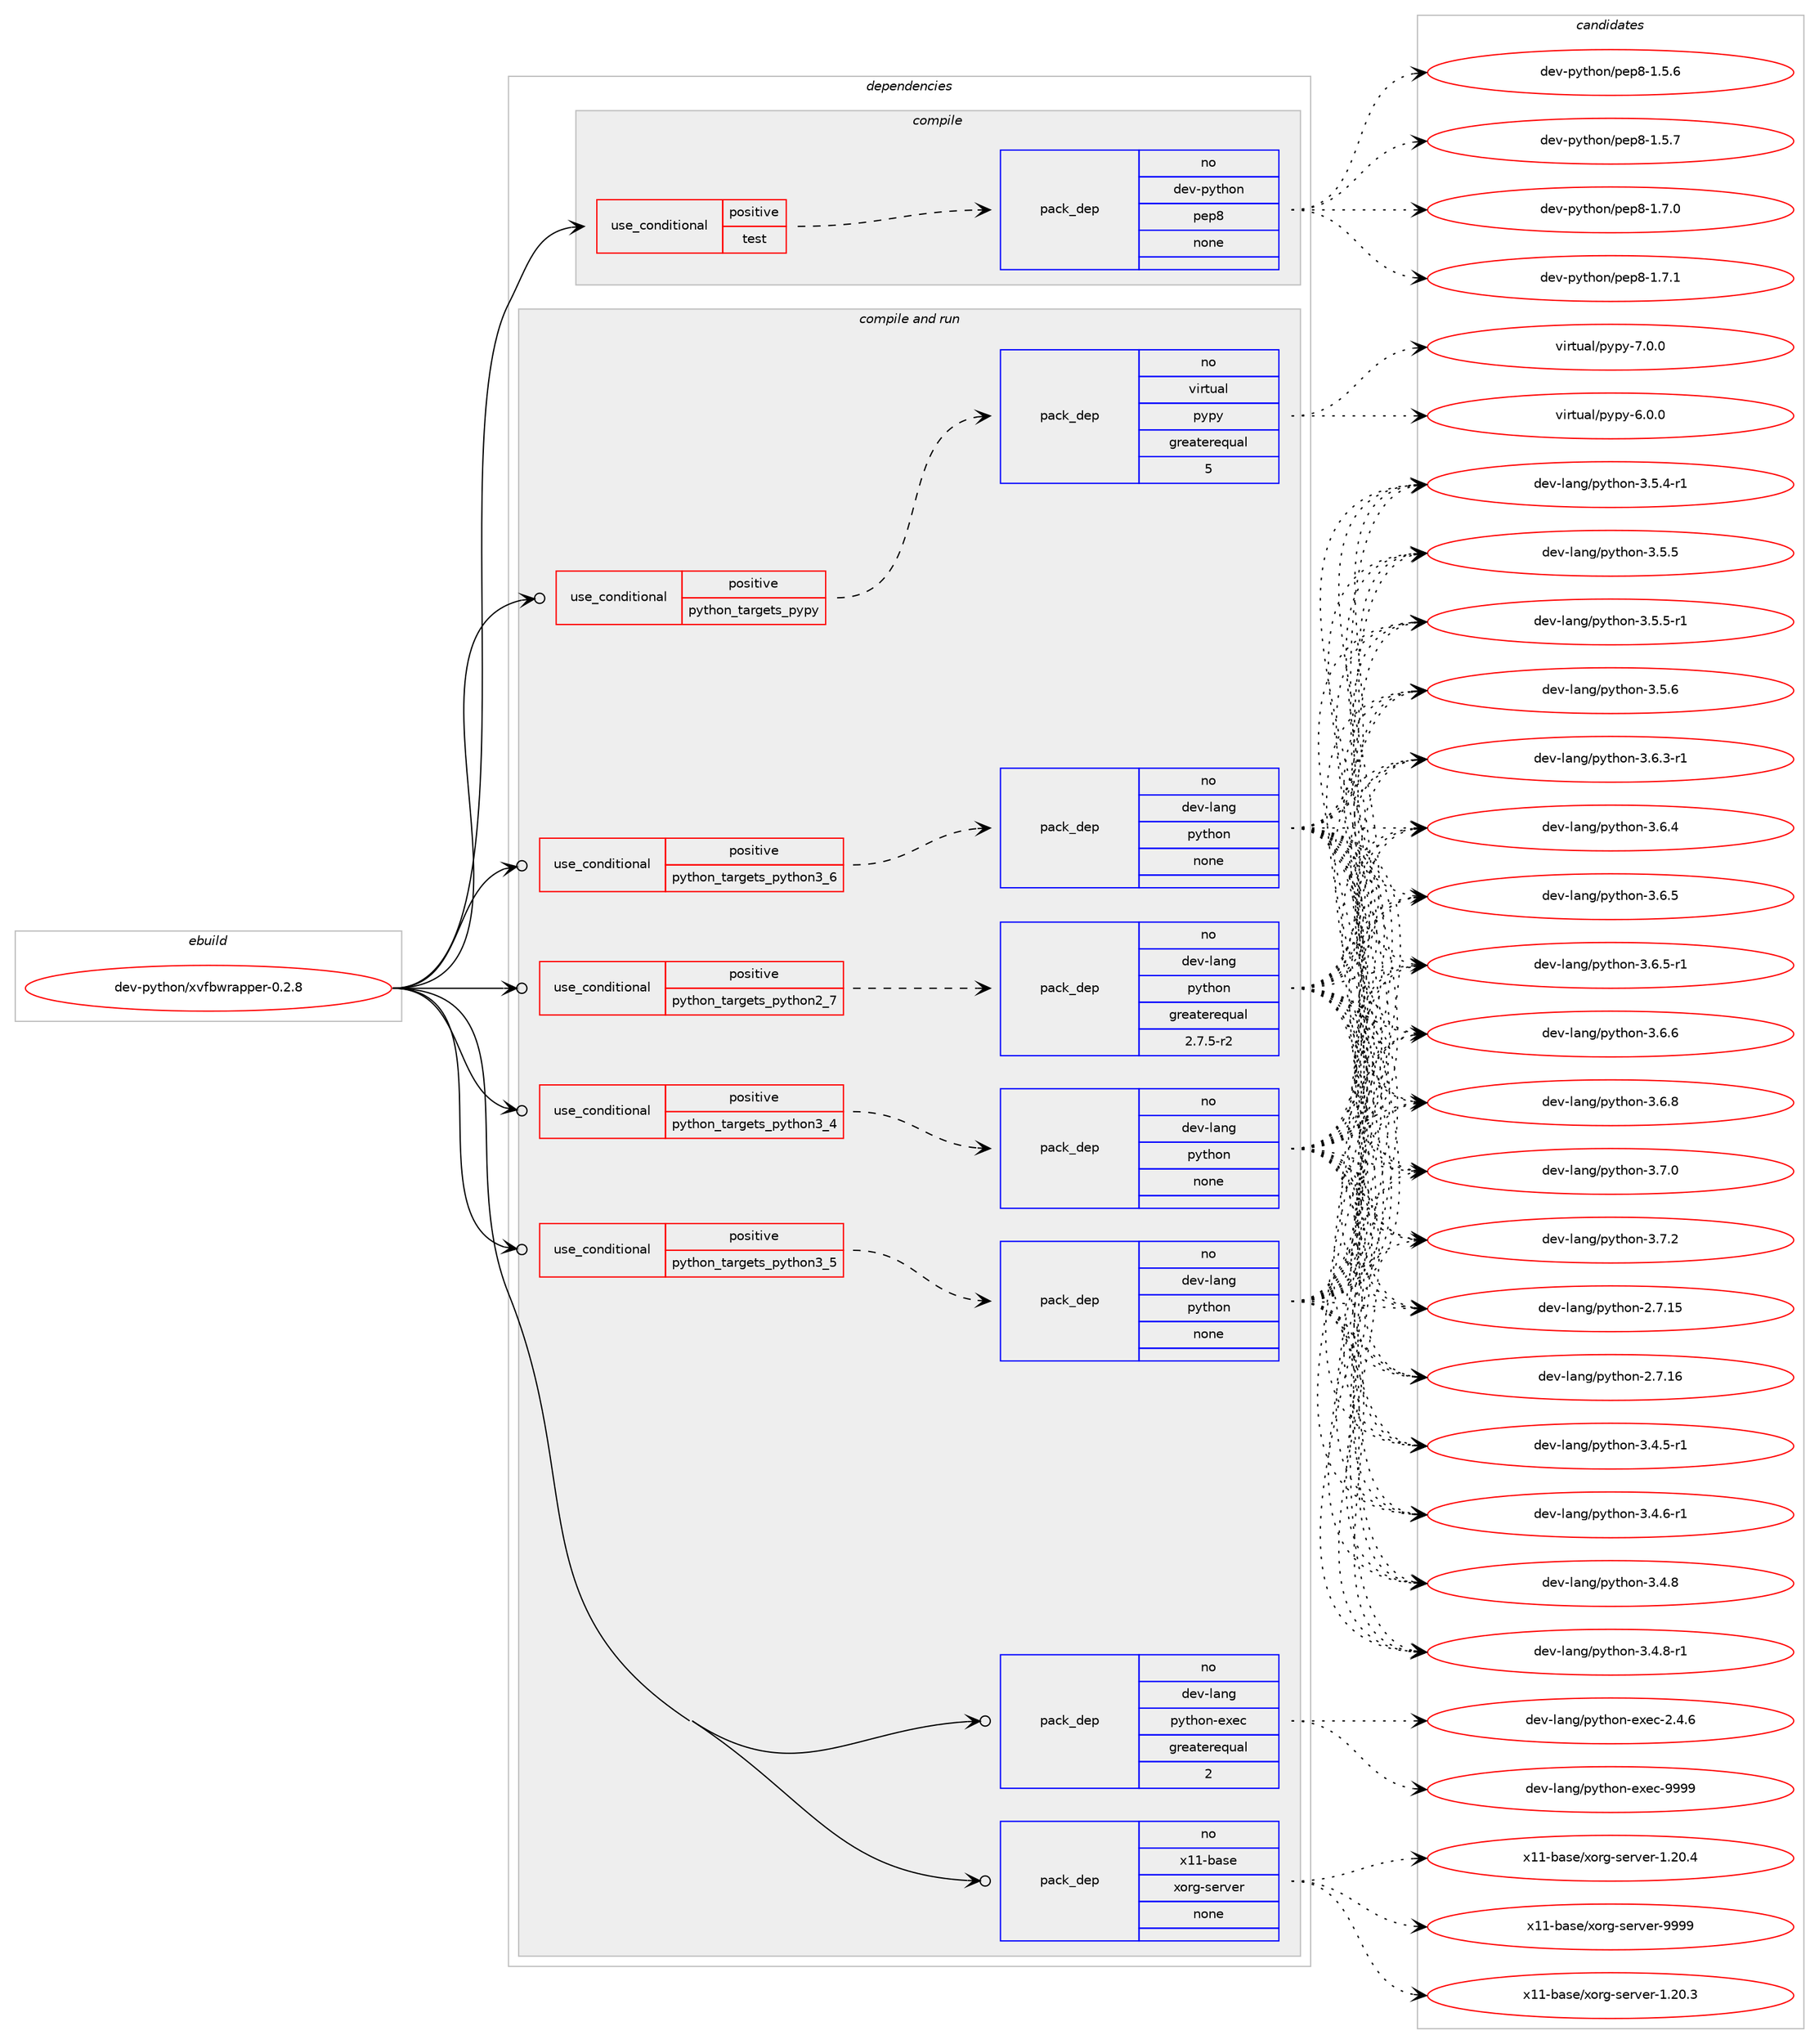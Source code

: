digraph prolog {

# *************
# Graph options
# *************

newrank=true;
concentrate=true;
compound=true;
graph [rankdir=LR,fontname=Helvetica,fontsize=10,ranksep=1.5];#, ranksep=2.5, nodesep=0.2];
edge  [arrowhead=vee];
node  [fontname=Helvetica,fontsize=10];

# **********
# The ebuild
# **********

subgraph cluster_leftcol {
color=gray;
rank=same;
label=<<i>ebuild</i>>;
id [label="dev-python/xvfbwrapper-0.2.8", color=red, width=4, href="../dev-python/xvfbwrapper-0.2.8.svg"];
}

# ****************
# The dependencies
# ****************

subgraph cluster_midcol {
color=gray;
label=<<i>dependencies</i>>;
subgraph cluster_compile {
fillcolor="#eeeeee";
style=filled;
label=<<i>compile</i>>;
subgraph cond387145 {
dependency1448864 [label=<<TABLE BORDER="0" CELLBORDER="1" CELLSPACING="0" CELLPADDING="4"><TR><TD ROWSPAN="3" CELLPADDING="10">use_conditional</TD></TR><TR><TD>positive</TD></TR><TR><TD>test</TD></TR></TABLE>>, shape=none, color=red];
subgraph pack1038348 {
dependency1448865 [label=<<TABLE BORDER="0" CELLBORDER="1" CELLSPACING="0" CELLPADDING="4" WIDTH="220"><TR><TD ROWSPAN="6" CELLPADDING="30">pack_dep</TD></TR><TR><TD WIDTH="110">no</TD></TR><TR><TD>dev-python</TD></TR><TR><TD>pep8</TD></TR><TR><TD>none</TD></TR><TR><TD></TD></TR></TABLE>>, shape=none, color=blue];
}
dependency1448864:e -> dependency1448865:w [weight=20,style="dashed",arrowhead="vee"];
}
id:e -> dependency1448864:w [weight=20,style="solid",arrowhead="vee"];
}
subgraph cluster_compileandrun {
fillcolor="#eeeeee";
style=filled;
label=<<i>compile and run</i>>;
subgraph cond387146 {
dependency1448866 [label=<<TABLE BORDER="0" CELLBORDER="1" CELLSPACING="0" CELLPADDING="4"><TR><TD ROWSPAN="3" CELLPADDING="10">use_conditional</TD></TR><TR><TD>positive</TD></TR><TR><TD>python_targets_pypy</TD></TR></TABLE>>, shape=none, color=red];
subgraph pack1038349 {
dependency1448867 [label=<<TABLE BORDER="0" CELLBORDER="1" CELLSPACING="0" CELLPADDING="4" WIDTH="220"><TR><TD ROWSPAN="6" CELLPADDING="30">pack_dep</TD></TR><TR><TD WIDTH="110">no</TD></TR><TR><TD>virtual</TD></TR><TR><TD>pypy</TD></TR><TR><TD>greaterequal</TD></TR><TR><TD>5</TD></TR></TABLE>>, shape=none, color=blue];
}
dependency1448866:e -> dependency1448867:w [weight=20,style="dashed",arrowhead="vee"];
}
id:e -> dependency1448866:w [weight=20,style="solid",arrowhead="odotvee"];
subgraph cond387147 {
dependency1448868 [label=<<TABLE BORDER="0" CELLBORDER="1" CELLSPACING="0" CELLPADDING="4"><TR><TD ROWSPAN="3" CELLPADDING="10">use_conditional</TD></TR><TR><TD>positive</TD></TR><TR><TD>python_targets_python2_7</TD></TR></TABLE>>, shape=none, color=red];
subgraph pack1038350 {
dependency1448869 [label=<<TABLE BORDER="0" CELLBORDER="1" CELLSPACING="0" CELLPADDING="4" WIDTH="220"><TR><TD ROWSPAN="6" CELLPADDING="30">pack_dep</TD></TR><TR><TD WIDTH="110">no</TD></TR><TR><TD>dev-lang</TD></TR><TR><TD>python</TD></TR><TR><TD>greaterequal</TD></TR><TR><TD>2.7.5-r2</TD></TR></TABLE>>, shape=none, color=blue];
}
dependency1448868:e -> dependency1448869:w [weight=20,style="dashed",arrowhead="vee"];
}
id:e -> dependency1448868:w [weight=20,style="solid",arrowhead="odotvee"];
subgraph cond387148 {
dependency1448870 [label=<<TABLE BORDER="0" CELLBORDER="1" CELLSPACING="0" CELLPADDING="4"><TR><TD ROWSPAN="3" CELLPADDING="10">use_conditional</TD></TR><TR><TD>positive</TD></TR><TR><TD>python_targets_python3_4</TD></TR></TABLE>>, shape=none, color=red];
subgraph pack1038351 {
dependency1448871 [label=<<TABLE BORDER="0" CELLBORDER="1" CELLSPACING="0" CELLPADDING="4" WIDTH="220"><TR><TD ROWSPAN="6" CELLPADDING="30">pack_dep</TD></TR><TR><TD WIDTH="110">no</TD></TR><TR><TD>dev-lang</TD></TR><TR><TD>python</TD></TR><TR><TD>none</TD></TR><TR><TD></TD></TR></TABLE>>, shape=none, color=blue];
}
dependency1448870:e -> dependency1448871:w [weight=20,style="dashed",arrowhead="vee"];
}
id:e -> dependency1448870:w [weight=20,style="solid",arrowhead="odotvee"];
subgraph cond387149 {
dependency1448872 [label=<<TABLE BORDER="0" CELLBORDER="1" CELLSPACING="0" CELLPADDING="4"><TR><TD ROWSPAN="3" CELLPADDING="10">use_conditional</TD></TR><TR><TD>positive</TD></TR><TR><TD>python_targets_python3_5</TD></TR></TABLE>>, shape=none, color=red];
subgraph pack1038352 {
dependency1448873 [label=<<TABLE BORDER="0" CELLBORDER="1" CELLSPACING="0" CELLPADDING="4" WIDTH="220"><TR><TD ROWSPAN="6" CELLPADDING="30">pack_dep</TD></TR><TR><TD WIDTH="110">no</TD></TR><TR><TD>dev-lang</TD></TR><TR><TD>python</TD></TR><TR><TD>none</TD></TR><TR><TD></TD></TR></TABLE>>, shape=none, color=blue];
}
dependency1448872:e -> dependency1448873:w [weight=20,style="dashed",arrowhead="vee"];
}
id:e -> dependency1448872:w [weight=20,style="solid",arrowhead="odotvee"];
subgraph cond387150 {
dependency1448874 [label=<<TABLE BORDER="0" CELLBORDER="1" CELLSPACING="0" CELLPADDING="4"><TR><TD ROWSPAN="3" CELLPADDING="10">use_conditional</TD></TR><TR><TD>positive</TD></TR><TR><TD>python_targets_python3_6</TD></TR></TABLE>>, shape=none, color=red];
subgraph pack1038353 {
dependency1448875 [label=<<TABLE BORDER="0" CELLBORDER="1" CELLSPACING="0" CELLPADDING="4" WIDTH="220"><TR><TD ROWSPAN="6" CELLPADDING="30">pack_dep</TD></TR><TR><TD WIDTH="110">no</TD></TR><TR><TD>dev-lang</TD></TR><TR><TD>python</TD></TR><TR><TD>none</TD></TR><TR><TD></TD></TR></TABLE>>, shape=none, color=blue];
}
dependency1448874:e -> dependency1448875:w [weight=20,style="dashed",arrowhead="vee"];
}
id:e -> dependency1448874:w [weight=20,style="solid",arrowhead="odotvee"];
subgraph pack1038354 {
dependency1448876 [label=<<TABLE BORDER="0" CELLBORDER="1" CELLSPACING="0" CELLPADDING="4" WIDTH="220"><TR><TD ROWSPAN="6" CELLPADDING="30">pack_dep</TD></TR><TR><TD WIDTH="110">no</TD></TR><TR><TD>dev-lang</TD></TR><TR><TD>python-exec</TD></TR><TR><TD>greaterequal</TD></TR><TR><TD>2</TD></TR></TABLE>>, shape=none, color=blue];
}
id:e -> dependency1448876:w [weight=20,style="solid",arrowhead="odotvee"];
subgraph pack1038355 {
dependency1448877 [label=<<TABLE BORDER="0" CELLBORDER="1" CELLSPACING="0" CELLPADDING="4" WIDTH="220"><TR><TD ROWSPAN="6" CELLPADDING="30">pack_dep</TD></TR><TR><TD WIDTH="110">no</TD></TR><TR><TD>x11-base</TD></TR><TR><TD>xorg-server</TD></TR><TR><TD>none</TD></TR><TR><TD></TD></TR></TABLE>>, shape=none, color=blue];
}
id:e -> dependency1448877:w [weight=20,style="solid",arrowhead="odotvee"];
}
subgraph cluster_run {
fillcolor="#eeeeee";
style=filled;
label=<<i>run</i>>;
}
}

# **************
# The candidates
# **************

subgraph cluster_choices {
rank=same;
color=gray;
label=<<i>candidates</i>>;

subgraph choice1038348 {
color=black;
nodesep=1;
choice100101118451121211161041111104711210111256454946534654 [label="dev-python/pep8-1.5.6", color=red, width=4,href="../dev-python/pep8-1.5.6.svg"];
choice100101118451121211161041111104711210111256454946534655 [label="dev-python/pep8-1.5.7", color=red, width=4,href="../dev-python/pep8-1.5.7.svg"];
choice100101118451121211161041111104711210111256454946554648 [label="dev-python/pep8-1.7.0", color=red, width=4,href="../dev-python/pep8-1.7.0.svg"];
choice100101118451121211161041111104711210111256454946554649 [label="dev-python/pep8-1.7.1", color=red, width=4,href="../dev-python/pep8-1.7.1.svg"];
dependency1448865:e -> choice100101118451121211161041111104711210111256454946534654:w [style=dotted,weight="100"];
dependency1448865:e -> choice100101118451121211161041111104711210111256454946534655:w [style=dotted,weight="100"];
dependency1448865:e -> choice100101118451121211161041111104711210111256454946554648:w [style=dotted,weight="100"];
dependency1448865:e -> choice100101118451121211161041111104711210111256454946554649:w [style=dotted,weight="100"];
}
subgraph choice1038349 {
color=black;
nodesep=1;
choice1181051141161179710847112121112121455446484648 [label="virtual/pypy-6.0.0", color=red, width=4,href="../virtual/pypy-6.0.0.svg"];
choice1181051141161179710847112121112121455546484648 [label="virtual/pypy-7.0.0", color=red, width=4,href="../virtual/pypy-7.0.0.svg"];
dependency1448867:e -> choice1181051141161179710847112121112121455446484648:w [style=dotted,weight="100"];
dependency1448867:e -> choice1181051141161179710847112121112121455546484648:w [style=dotted,weight="100"];
}
subgraph choice1038350 {
color=black;
nodesep=1;
choice10010111845108971101034711212111610411111045504655464953 [label="dev-lang/python-2.7.15", color=red, width=4,href="../dev-lang/python-2.7.15.svg"];
choice10010111845108971101034711212111610411111045504655464954 [label="dev-lang/python-2.7.16", color=red, width=4,href="../dev-lang/python-2.7.16.svg"];
choice1001011184510897110103471121211161041111104551465246534511449 [label="dev-lang/python-3.4.5-r1", color=red, width=4,href="../dev-lang/python-3.4.5-r1.svg"];
choice1001011184510897110103471121211161041111104551465246544511449 [label="dev-lang/python-3.4.6-r1", color=red, width=4,href="../dev-lang/python-3.4.6-r1.svg"];
choice100101118451089711010347112121116104111110455146524656 [label="dev-lang/python-3.4.8", color=red, width=4,href="../dev-lang/python-3.4.8.svg"];
choice1001011184510897110103471121211161041111104551465246564511449 [label="dev-lang/python-3.4.8-r1", color=red, width=4,href="../dev-lang/python-3.4.8-r1.svg"];
choice1001011184510897110103471121211161041111104551465346524511449 [label="dev-lang/python-3.5.4-r1", color=red, width=4,href="../dev-lang/python-3.5.4-r1.svg"];
choice100101118451089711010347112121116104111110455146534653 [label="dev-lang/python-3.5.5", color=red, width=4,href="../dev-lang/python-3.5.5.svg"];
choice1001011184510897110103471121211161041111104551465346534511449 [label="dev-lang/python-3.5.5-r1", color=red, width=4,href="../dev-lang/python-3.5.5-r1.svg"];
choice100101118451089711010347112121116104111110455146534654 [label="dev-lang/python-3.5.6", color=red, width=4,href="../dev-lang/python-3.5.6.svg"];
choice1001011184510897110103471121211161041111104551465446514511449 [label="dev-lang/python-3.6.3-r1", color=red, width=4,href="../dev-lang/python-3.6.3-r1.svg"];
choice100101118451089711010347112121116104111110455146544652 [label="dev-lang/python-3.6.4", color=red, width=4,href="../dev-lang/python-3.6.4.svg"];
choice100101118451089711010347112121116104111110455146544653 [label="dev-lang/python-3.6.5", color=red, width=4,href="../dev-lang/python-3.6.5.svg"];
choice1001011184510897110103471121211161041111104551465446534511449 [label="dev-lang/python-3.6.5-r1", color=red, width=4,href="../dev-lang/python-3.6.5-r1.svg"];
choice100101118451089711010347112121116104111110455146544654 [label="dev-lang/python-3.6.6", color=red, width=4,href="../dev-lang/python-3.6.6.svg"];
choice100101118451089711010347112121116104111110455146544656 [label="dev-lang/python-3.6.8", color=red, width=4,href="../dev-lang/python-3.6.8.svg"];
choice100101118451089711010347112121116104111110455146554648 [label="dev-lang/python-3.7.0", color=red, width=4,href="../dev-lang/python-3.7.0.svg"];
choice100101118451089711010347112121116104111110455146554650 [label="dev-lang/python-3.7.2", color=red, width=4,href="../dev-lang/python-3.7.2.svg"];
dependency1448869:e -> choice10010111845108971101034711212111610411111045504655464953:w [style=dotted,weight="100"];
dependency1448869:e -> choice10010111845108971101034711212111610411111045504655464954:w [style=dotted,weight="100"];
dependency1448869:e -> choice1001011184510897110103471121211161041111104551465246534511449:w [style=dotted,weight="100"];
dependency1448869:e -> choice1001011184510897110103471121211161041111104551465246544511449:w [style=dotted,weight="100"];
dependency1448869:e -> choice100101118451089711010347112121116104111110455146524656:w [style=dotted,weight="100"];
dependency1448869:e -> choice1001011184510897110103471121211161041111104551465246564511449:w [style=dotted,weight="100"];
dependency1448869:e -> choice1001011184510897110103471121211161041111104551465346524511449:w [style=dotted,weight="100"];
dependency1448869:e -> choice100101118451089711010347112121116104111110455146534653:w [style=dotted,weight="100"];
dependency1448869:e -> choice1001011184510897110103471121211161041111104551465346534511449:w [style=dotted,weight="100"];
dependency1448869:e -> choice100101118451089711010347112121116104111110455146534654:w [style=dotted,weight="100"];
dependency1448869:e -> choice1001011184510897110103471121211161041111104551465446514511449:w [style=dotted,weight="100"];
dependency1448869:e -> choice100101118451089711010347112121116104111110455146544652:w [style=dotted,weight="100"];
dependency1448869:e -> choice100101118451089711010347112121116104111110455146544653:w [style=dotted,weight="100"];
dependency1448869:e -> choice1001011184510897110103471121211161041111104551465446534511449:w [style=dotted,weight="100"];
dependency1448869:e -> choice100101118451089711010347112121116104111110455146544654:w [style=dotted,weight="100"];
dependency1448869:e -> choice100101118451089711010347112121116104111110455146544656:w [style=dotted,weight="100"];
dependency1448869:e -> choice100101118451089711010347112121116104111110455146554648:w [style=dotted,weight="100"];
dependency1448869:e -> choice100101118451089711010347112121116104111110455146554650:w [style=dotted,weight="100"];
}
subgraph choice1038351 {
color=black;
nodesep=1;
choice10010111845108971101034711212111610411111045504655464953 [label="dev-lang/python-2.7.15", color=red, width=4,href="../dev-lang/python-2.7.15.svg"];
choice10010111845108971101034711212111610411111045504655464954 [label="dev-lang/python-2.7.16", color=red, width=4,href="../dev-lang/python-2.7.16.svg"];
choice1001011184510897110103471121211161041111104551465246534511449 [label="dev-lang/python-3.4.5-r1", color=red, width=4,href="../dev-lang/python-3.4.5-r1.svg"];
choice1001011184510897110103471121211161041111104551465246544511449 [label="dev-lang/python-3.4.6-r1", color=red, width=4,href="../dev-lang/python-3.4.6-r1.svg"];
choice100101118451089711010347112121116104111110455146524656 [label="dev-lang/python-3.4.8", color=red, width=4,href="../dev-lang/python-3.4.8.svg"];
choice1001011184510897110103471121211161041111104551465246564511449 [label="dev-lang/python-3.4.8-r1", color=red, width=4,href="../dev-lang/python-3.4.8-r1.svg"];
choice1001011184510897110103471121211161041111104551465346524511449 [label="dev-lang/python-3.5.4-r1", color=red, width=4,href="../dev-lang/python-3.5.4-r1.svg"];
choice100101118451089711010347112121116104111110455146534653 [label="dev-lang/python-3.5.5", color=red, width=4,href="../dev-lang/python-3.5.5.svg"];
choice1001011184510897110103471121211161041111104551465346534511449 [label="dev-lang/python-3.5.5-r1", color=red, width=4,href="../dev-lang/python-3.5.5-r1.svg"];
choice100101118451089711010347112121116104111110455146534654 [label="dev-lang/python-3.5.6", color=red, width=4,href="../dev-lang/python-3.5.6.svg"];
choice1001011184510897110103471121211161041111104551465446514511449 [label="dev-lang/python-3.6.3-r1", color=red, width=4,href="../dev-lang/python-3.6.3-r1.svg"];
choice100101118451089711010347112121116104111110455146544652 [label="dev-lang/python-3.6.4", color=red, width=4,href="../dev-lang/python-3.6.4.svg"];
choice100101118451089711010347112121116104111110455146544653 [label="dev-lang/python-3.6.5", color=red, width=4,href="../dev-lang/python-3.6.5.svg"];
choice1001011184510897110103471121211161041111104551465446534511449 [label="dev-lang/python-3.6.5-r1", color=red, width=4,href="../dev-lang/python-3.6.5-r1.svg"];
choice100101118451089711010347112121116104111110455146544654 [label="dev-lang/python-3.6.6", color=red, width=4,href="../dev-lang/python-3.6.6.svg"];
choice100101118451089711010347112121116104111110455146544656 [label="dev-lang/python-3.6.8", color=red, width=4,href="../dev-lang/python-3.6.8.svg"];
choice100101118451089711010347112121116104111110455146554648 [label="dev-lang/python-3.7.0", color=red, width=4,href="../dev-lang/python-3.7.0.svg"];
choice100101118451089711010347112121116104111110455146554650 [label="dev-lang/python-3.7.2", color=red, width=4,href="../dev-lang/python-3.7.2.svg"];
dependency1448871:e -> choice10010111845108971101034711212111610411111045504655464953:w [style=dotted,weight="100"];
dependency1448871:e -> choice10010111845108971101034711212111610411111045504655464954:w [style=dotted,weight="100"];
dependency1448871:e -> choice1001011184510897110103471121211161041111104551465246534511449:w [style=dotted,weight="100"];
dependency1448871:e -> choice1001011184510897110103471121211161041111104551465246544511449:w [style=dotted,weight="100"];
dependency1448871:e -> choice100101118451089711010347112121116104111110455146524656:w [style=dotted,weight="100"];
dependency1448871:e -> choice1001011184510897110103471121211161041111104551465246564511449:w [style=dotted,weight="100"];
dependency1448871:e -> choice1001011184510897110103471121211161041111104551465346524511449:w [style=dotted,weight="100"];
dependency1448871:e -> choice100101118451089711010347112121116104111110455146534653:w [style=dotted,weight="100"];
dependency1448871:e -> choice1001011184510897110103471121211161041111104551465346534511449:w [style=dotted,weight="100"];
dependency1448871:e -> choice100101118451089711010347112121116104111110455146534654:w [style=dotted,weight="100"];
dependency1448871:e -> choice1001011184510897110103471121211161041111104551465446514511449:w [style=dotted,weight="100"];
dependency1448871:e -> choice100101118451089711010347112121116104111110455146544652:w [style=dotted,weight="100"];
dependency1448871:e -> choice100101118451089711010347112121116104111110455146544653:w [style=dotted,weight="100"];
dependency1448871:e -> choice1001011184510897110103471121211161041111104551465446534511449:w [style=dotted,weight="100"];
dependency1448871:e -> choice100101118451089711010347112121116104111110455146544654:w [style=dotted,weight="100"];
dependency1448871:e -> choice100101118451089711010347112121116104111110455146544656:w [style=dotted,weight="100"];
dependency1448871:e -> choice100101118451089711010347112121116104111110455146554648:w [style=dotted,weight="100"];
dependency1448871:e -> choice100101118451089711010347112121116104111110455146554650:w [style=dotted,weight="100"];
}
subgraph choice1038352 {
color=black;
nodesep=1;
choice10010111845108971101034711212111610411111045504655464953 [label="dev-lang/python-2.7.15", color=red, width=4,href="../dev-lang/python-2.7.15.svg"];
choice10010111845108971101034711212111610411111045504655464954 [label="dev-lang/python-2.7.16", color=red, width=4,href="../dev-lang/python-2.7.16.svg"];
choice1001011184510897110103471121211161041111104551465246534511449 [label="dev-lang/python-3.4.5-r1", color=red, width=4,href="../dev-lang/python-3.4.5-r1.svg"];
choice1001011184510897110103471121211161041111104551465246544511449 [label="dev-lang/python-3.4.6-r1", color=red, width=4,href="../dev-lang/python-3.4.6-r1.svg"];
choice100101118451089711010347112121116104111110455146524656 [label="dev-lang/python-3.4.8", color=red, width=4,href="../dev-lang/python-3.4.8.svg"];
choice1001011184510897110103471121211161041111104551465246564511449 [label="dev-lang/python-3.4.8-r1", color=red, width=4,href="../dev-lang/python-3.4.8-r1.svg"];
choice1001011184510897110103471121211161041111104551465346524511449 [label="dev-lang/python-3.5.4-r1", color=red, width=4,href="../dev-lang/python-3.5.4-r1.svg"];
choice100101118451089711010347112121116104111110455146534653 [label="dev-lang/python-3.5.5", color=red, width=4,href="../dev-lang/python-3.5.5.svg"];
choice1001011184510897110103471121211161041111104551465346534511449 [label="dev-lang/python-3.5.5-r1", color=red, width=4,href="../dev-lang/python-3.5.5-r1.svg"];
choice100101118451089711010347112121116104111110455146534654 [label="dev-lang/python-3.5.6", color=red, width=4,href="../dev-lang/python-3.5.6.svg"];
choice1001011184510897110103471121211161041111104551465446514511449 [label="dev-lang/python-3.6.3-r1", color=red, width=4,href="../dev-lang/python-3.6.3-r1.svg"];
choice100101118451089711010347112121116104111110455146544652 [label="dev-lang/python-3.6.4", color=red, width=4,href="../dev-lang/python-3.6.4.svg"];
choice100101118451089711010347112121116104111110455146544653 [label="dev-lang/python-3.6.5", color=red, width=4,href="../dev-lang/python-3.6.5.svg"];
choice1001011184510897110103471121211161041111104551465446534511449 [label="dev-lang/python-3.6.5-r1", color=red, width=4,href="../dev-lang/python-3.6.5-r1.svg"];
choice100101118451089711010347112121116104111110455146544654 [label="dev-lang/python-3.6.6", color=red, width=4,href="../dev-lang/python-3.6.6.svg"];
choice100101118451089711010347112121116104111110455146544656 [label="dev-lang/python-3.6.8", color=red, width=4,href="../dev-lang/python-3.6.8.svg"];
choice100101118451089711010347112121116104111110455146554648 [label="dev-lang/python-3.7.0", color=red, width=4,href="../dev-lang/python-3.7.0.svg"];
choice100101118451089711010347112121116104111110455146554650 [label="dev-lang/python-3.7.2", color=red, width=4,href="../dev-lang/python-3.7.2.svg"];
dependency1448873:e -> choice10010111845108971101034711212111610411111045504655464953:w [style=dotted,weight="100"];
dependency1448873:e -> choice10010111845108971101034711212111610411111045504655464954:w [style=dotted,weight="100"];
dependency1448873:e -> choice1001011184510897110103471121211161041111104551465246534511449:w [style=dotted,weight="100"];
dependency1448873:e -> choice1001011184510897110103471121211161041111104551465246544511449:w [style=dotted,weight="100"];
dependency1448873:e -> choice100101118451089711010347112121116104111110455146524656:w [style=dotted,weight="100"];
dependency1448873:e -> choice1001011184510897110103471121211161041111104551465246564511449:w [style=dotted,weight="100"];
dependency1448873:e -> choice1001011184510897110103471121211161041111104551465346524511449:w [style=dotted,weight="100"];
dependency1448873:e -> choice100101118451089711010347112121116104111110455146534653:w [style=dotted,weight="100"];
dependency1448873:e -> choice1001011184510897110103471121211161041111104551465346534511449:w [style=dotted,weight="100"];
dependency1448873:e -> choice100101118451089711010347112121116104111110455146534654:w [style=dotted,weight="100"];
dependency1448873:e -> choice1001011184510897110103471121211161041111104551465446514511449:w [style=dotted,weight="100"];
dependency1448873:e -> choice100101118451089711010347112121116104111110455146544652:w [style=dotted,weight="100"];
dependency1448873:e -> choice100101118451089711010347112121116104111110455146544653:w [style=dotted,weight="100"];
dependency1448873:e -> choice1001011184510897110103471121211161041111104551465446534511449:w [style=dotted,weight="100"];
dependency1448873:e -> choice100101118451089711010347112121116104111110455146544654:w [style=dotted,weight="100"];
dependency1448873:e -> choice100101118451089711010347112121116104111110455146544656:w [style=dotted,weight="100"];
dependency1448873:e -> choice100101118451089711010347112121116104111110455146554648:w [style=dotted,weight="100"];
dependency1448873:e -> choice100101118451089711010347112121116104111110455146554650:w [style=dotted,weight="100"];
}
subgraph choice1038353 {
color=black;
nodesep=1;
choice10010111845108971101034711212111610411111045504655464953 [label="dev-lang/python-2.7.15", color=red, width=4,href="../dev-lang/python-2.7.15.svg"];
choice10010111845108971101034711212111610411111045504655464954 [label="dev-lang/python-2.7.16", color=red, width=4,href="../dev-lang/python-2.7.16.svg"];
choice1001011184510897110103471121211161041111104551465246534511449 [label="dev-lang/python-3.4.5-r1", color=red, width=4,href="../dev-lang/python-3.4.5-r1.svg"];
choice1001011184510897110103471121211161041111104551465246544511449 [label="dev-lang/python-3.4.6-r1", color=red, width=4,href="../dev-lang/python-3.4.6-r1.svg"];
choice100101118451089711010347112121116104111110455146524656 [label="dev-lang/python-3.4.8", color=red, width=4,href="../dev-lang/python-3.4.8.svg"];
choice1001011184510897110103471121211161041111104551465246564511449 [label="dev-lang/python-3.4.8-r1", color=red, width=4,href="../dev-lang/python-3.4.8-r1.svg"];
choice1001011184510897110103471121211161041111104551465346524511449 [label="dev-lang/python-3.5.4-r1", color=red, width=4,href="../dev-lang/python-3.5.4-r1.svg"];
choice100101118451089711010347112121116104111110455146534653 [label="dev-lang/python-3.5.5", color=red, width=4,href="../dev-lang/python-3.5.5.svg"];
choice1001011184510897110103471121211161041111104551465346534511449 [label="dev-lang/python-3.5.5-r1", color=red, width=4,href="../dev-lang/python-3.5.5-r1.svg"];
choice100101118451089711010347112121116104111110455146534654 [label="dev-lang/python-3.5.6", color=red, width=4,href="../dev-lang/python-3.5.6.svg"];
choice1001011184510897110103471121211161041111104551465446514511449 [label="dev-lang/python-3.6.3-r1", color=red, width=4,href="../dev-lang/python-3.6.3-r1.svg"];
choice100101118451089711010347112121116104111110455146544652 [label="dev-lang/python-3.6.4", color=red, width=4,href="../dev-lang/python-3.6.4.svg"];
choice100101118451089711010347112121116104111110455146544653 [label="dev-lang/python-3.6.5", color=red, width=4,href="../dev-lang/python-3.6.5.svg"];
choice1001011184510897110103471121211161041111104551465446534511449 [label="dev-lang/python-3.6.5-r1", color=red, width=4,href="../dev-lang/python-3.6.5-r1.svg"];
choice100101118451089711010347112121116104111110455146544654 [label="dev-lang/python-3.6.6", color=red, width=4,href="../dev-lang/python-3.6.6.svg"];
choice100101118451089711010347112121116104111110455146544656 [label="dev-lang/python-3.6.8", color=red, width=4,href="../dev-lang/python-3.6.8.svg"];
choice100101118451089711010347112121116104111110455146554648 [label="dev-lang/python-3.7.0", color=red, width=4,href="../dev-lang/python-3.7.0.svg"];
choice100101118451089711010347112121116104111110455146554650 [label="dev-lang/python-3.7.2", color=red, width=4,href="../dev-lang/python-3.7.2.svg"];
dependency1448875:e -> choice10010111845108971101034711212111610411111045504655464953:w [style=dotted,weight="100"];
dependency1448875:e -> choice10010111845108971101034711212111610411111045504655464954:w [style=dotted,weight="100"];
dependency1448875:e -> choice1001011184510897110103471121211161041111104551465246534511449:w [style=dotted,weight="100"];
dependency1448875:e -> choice1001011184510897110103471121211161041111104551465246544511449:w [style=dotted,weight="100"];
dependency1448875:e -> choice100101118451089711010347112121116104111110455146524656:w [style=dotted,weight="100"];
dependency1448875:e -> choice1001011184510897110103471121211161041111104551465246564511449:w [style=dotted,weight="100"];
dependency1448875:e -> choice1001011184510897110103471121211161041111104551465346524511449:w [style=dotted,weight="100"];
dependency1448875:e -> choice100101118451089711010347112121116104111110455146534653:w [style=dotted,weight="100"];
dependency1448875:e -> choice1001011184510897110103471121211161041111104551465346534511449:w [style=dotted,weight="100"];
dependency1448875:e -> choice100101118451089711010347112121116104111110455146534654:w [style=dotted,weight="100"];
dependency1448875:e -> choice1001011184510897110103471121211161041111104551465446514511449:w [style=dotted,weight="100"];
dependency1448875:e -> choice100101118451089711010347112121116104111110455146544652:w [style=dotted,weight="100"];
dependency1448875:e -> choice100101118451089711010347112121116104111110455146544653:w [style=dotted,weight="100"];
dependency1448875:e -> choice1001011184510897110103471121211161041111104551465446534511449:w [style=dotted,weight="100"];
dependency1448875:e -> choice100101118451089711010347112121116104111110455146544654:w [style=dotted,weight="100"];
dependency1448875:e -> choice100101118451089711010347112121116104111110455146544656:w [style=dotted,weight="100"];
dependency1448875:e -> choice100101118451089711010347112121116104111110455146554648:w [style=dotted,weight="100"];
dependency1448875:e -> choice100101118451089711010347112121116104111110455146554650:w [style=dotted,weight="100"];
}
subgraph choice1038354 {
color=black;
nodesep=1;
choice1001011184510897110103471121211161041111104510112010199455046524654 [label="dev-lang/python-exec-2.4.6", color=red, width=4,href="../dev-lang/python-exec-2.4.6.svg"];
choice10010111845108971101034711212111610411111045101120101994557575757 [label="dev-lang/python-exec-9999", color=red, width=4,href="../dev-lang/python-exec-9999.svg"];
dependency1448876:e -> choice1001011184510897110103471121211161041111104510112010199455046524654:w [style=dotted,weight="100"];
dependency1448876:e -> choice10010111845108971101034711212111610411111045101120101994557575757:w [style=dotted,weight="100"];
}
subgraph choice1038355 {
color=black;
nodesep=1;
choice1204949459897115101471201111141034511510111411810111445494650484651 [label="x11-base/xorg-server-1.20.3", color=red, width=4,href="../x11-base/xorg-server-1.20.3.svg"];
choice1204949459897115101471201111141034511510111411810111445494650484652 [label="x11-base/xorg-server-1.20.4", color=red, width=4,href="../x11-base/xorg-server-1.20.4.svg"];
choice120494945989711510147120111114103451151011141181011144557575757 [label="x11-base/xorg-server-9999", color=red, width=4,href="../x11-base/xorg-server-9999.svg"];
dependency1448877:e -> choice1204949459897115101471201111141034511510111411810111445494650484651:w [style=dotted,weight="100"];
dependency1448877:e -> choice1204949459897115101471201111141034511510111411810111445494650484652:w [style=dotted,weight="100"];
dependency1448877:e -> choice120494945989711510147120111114103451151011141181011144557575757:w [style=dotted,weight="100"];
}
}

}
